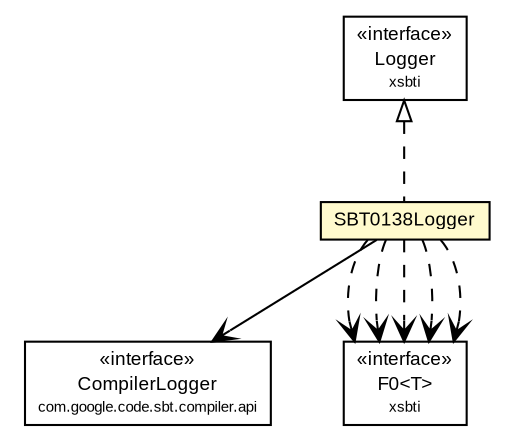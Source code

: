 #!/usr/local/bin/dot
#
# Class diagram 
# Generated by UMLGraph version R5_6-24-gf6e263 (http://www.umlgraph.org/)
#

digraph G {
	edge [fontname="arial",fontsize=10,labelfontname="arial",labelfontsize=10];
	node [fontname="arial",fontsize=10,shape=plaintext];
	nodesep=0.25;
	ranksep=0.5;
	// com.google.code.sbt.compiler.sbt0138.SBT0138Logger
	c58 [label=<<table title="com.google.code.sbt.compiler.sbt0138.SBT0138Logger" border="0" cellborder="1" cellspacing="0" cellpadding="2" port="p" bgcolor="lemonChiffon" href="./SBT0138Logger.html">
		<tr><td><table border="0" cellspacing="0" cellpadding="1">
<tr><td align="center" balign="center"> SBT0138Logger </td></tr>
		</table></td></tr>
		</table>>, URL="./SBT0138Logger.html", fontname="arial", fontcolor="black", fontsize=9.0];
	//com.google.code.sbt.compiler.sbt0138.SBT0138Logger implements xsbti.Logger
	c62:p -> c58:p [dir=back,arrowtail=empty,style=dashed];
	// com.google.code.sbt.compiler.sbt0138.SBT0138Logger NAVASSOC com.google.code.sbt.compiler.api.CompilerLogger
	c58:p -> c64:p [taillabel="", label="", headlabel="", fontname="arial", fontcolor="black", fontsize=10.0, color="black", arrowhead=open];
	// com.google.code.sbt.compiler.sbt0138.SBT0138Logger DEPEND xsbti.F0<T>
	c58:p -> c65:p [taillabel="", label="", headlabel="", fontname="arial", fontcolor="black", fontsize=10.0, color="black", arrowhead=open, style=dashed];
	// com.google.code.sbt.compiler.sbt0138.SBT0138Logger DEPEND xsbti.F0<T>
	c58:p -> c65:p [taillabel="", label="", headlabel="", fontname="arial", fontcolor="black", fontsize=10.0, color="black", arrowhead=open, style=dashed];
	// com.google.code.sbt.compiler.sbt0138.SBT0138Logger DEPEND xsbti.F0<T>
	c58:p -> c65:p [taillabel="", label="", headlabel="", fontname="arial", fontcolor="black", fontsize=10.0, color="black", arrowhead=open, style=dashed];
	// com.google.code.sbt.compiler.sbt0138.SBT0138Logger DEPEND xsbti.F0<T>
	c58:p -> c65:p [taillabel="", label="", headlabel="", fontname="arial", fontcolor="black", fontsize=10.0, color="black", arrowhead=open, style=dashed];
	// com.google.code.sbt.compiler.sbt0138.SBT0138Logger DEPEND xsbti.F0<T>
	c58:p -> c65:p [taillabel="", label="", headlabel="", fontname="arial", fontcolor="black", fontsize=10.0, color="black", arrowhead=open, style=dashed];
	// com.google.code.sbt.compiler.api.CompilerLogger
	c64 [label=<<table title="com.google.code.sbt.compiler.api.CompilerLogger" border="0" cellborder="1" cellspacing="0" cellpadding="2" port="p">
		<tr><td><table border="0" cellspacing="0" cellpadding="1">
<tr><td align="center" balign="center"> &#171;interface&#187; </td></tr>
<tr><td align="center" balign="center"> CompilerLogger </td></tr>
<tr><td align="center" balign="center"><font point-size="7.0"> com.google.code.sbt.compiler.api </font></td></tr>
		</table></td></tr>
		</table>>, URL="null", fontname="arial", fontcolor="black", fontsize=9.0];
	// xsbti.Logger
	c62 [label=<<table title="xsbti.Logger" border="0" cellborder="1" cellspacing="0" cellpadding="2" port="p">
		<tr><td><table border="0" cellspacing="0" cellpadding="1">
<tr><td align="center" balign="center"> &#171;interface&#187; </td></tr>
<tr><td align="center" balign="center"> Logger </td></tr>
<tr><td align="center" balign="center"><font point-size="7.0"> xsbti </font></td></tr>
		</table></td></tr>
		</table>>, URL="null", fontname="arial", fontcolor="black", fontsize=9.0];
	// xsbti.F0<T>
	c65 [label=<<table title="xsbti.F0" border="0" cellborder="1" cellspacing="0" cellpadding="2" port="p">
		<tr><td><table border="0" cellspacing="0" cellpadding="1">
<tr><td align="center" balign="center"> &#171;interface&#187; </td></tr>
<tr><td align="center" balign="center"> F0&lt;T&gt; </td></tr>
<tr><td align="center" balign="center"><font point-size="7.0"> xsbti </font></td></tr>
		</table></td></tr>
		</table>>, URL="null", fontname="arial", fontcolor="black", fontsize=9.0];
}

